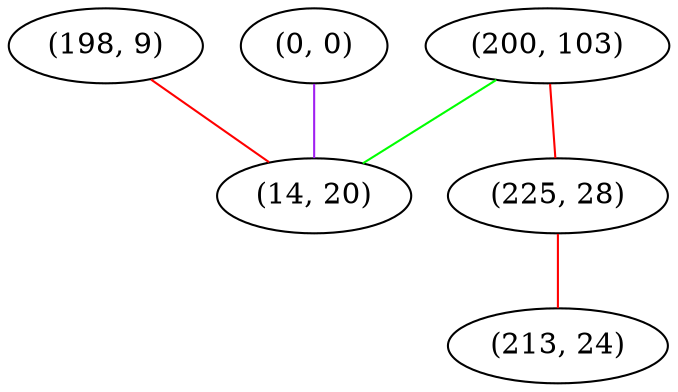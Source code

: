 graph "" {
"(198, 9)";
"(0, 0)";
"(200, 103)";
"(225, 28)";
"(14, 20)";
"(213, 24)";
"(198, 9)" -- "(14, 20)"  [color=red, key=0, weight=1];
"(0, 0)" -- "(14, 20)"  [color=purple, key=0, weight=4];
"(200, 103)" -- "(14, 20)"  [color=green, key=0, weight=2];
"(200, 103)" -- "(225, 28)"  [color=red, key=0, weight=1];
"(225, 28)" -- "(213, 24)"  [color=red, key=0, weight=1];
}
